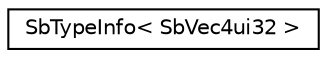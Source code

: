 digraph "Graphical Class Hierarchy"
{
 // LATEX_PDF_SIZE
  edge [fontname="Helvetica",fontsize="10",labelfontname="Helvetica",labelfontsize="10"];
  node [fontname="Helvetica",fontsize="10",shape=record];
  rankdir="LR";
  Node0 [label="SbTypeInfo\< SbVec4ui32 \>",height=0.2,width=0.4,color="black", fillcolor="white", style="filled",URL="$structSbTypeInfo_3_01SbVec4ui32_01_4.html",tooltip=" "];
}
